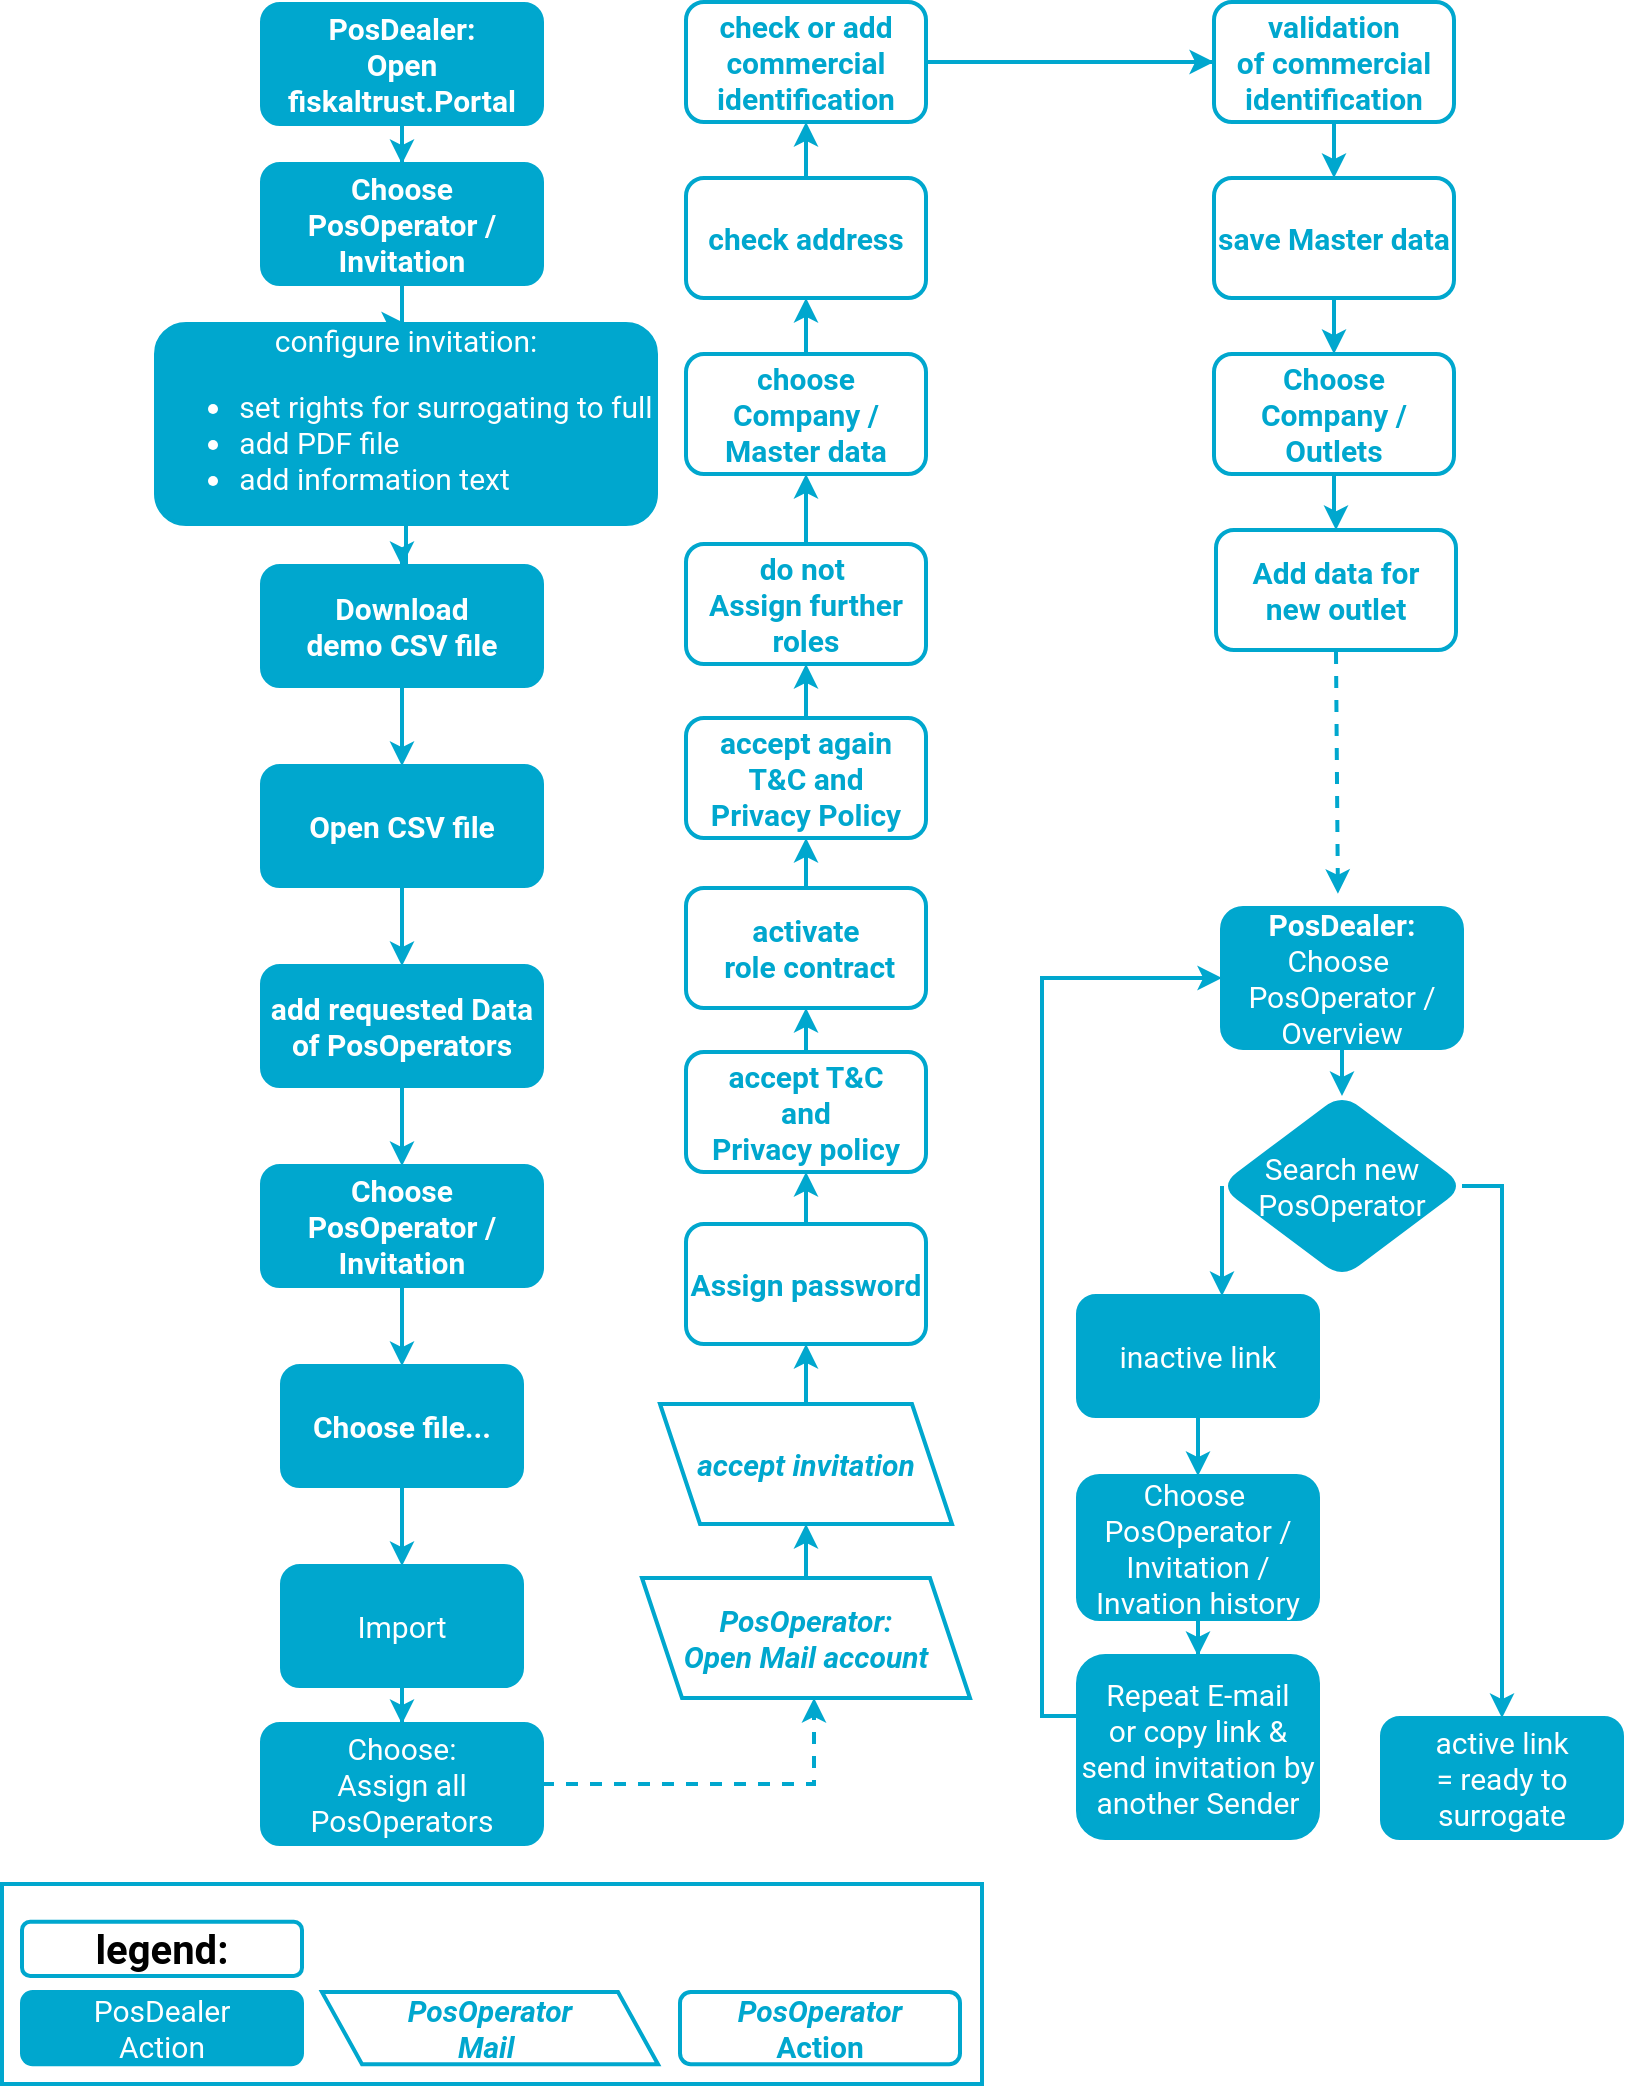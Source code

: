 <mxfile version="15.8.7" type="device"><diagram id="C5RBs43oDa-KdzZeNtuy" name="Page-1"><mxGraphModel dx="2996" dy="857" grid="1" gridSize="10" guides="1" tooltips="1" connect="1" arrows="1" fold="1" page="1" pageScale="1" pageWidth="827" pageHeight="1169" math="0" shadow="0"><root><mxCell id="WIyWlLk6GJQsqaUBKTNV-0"/><mxCell id="WIyWlLk6GJQsqaUBKTNV-1" parent="WIyWlLk6GJQsqaUBKTNV-0"/><mxCell id="v3fSg9JuTYm69rFWSCnm-49" value="" style="edgeStyle=orthogonalEdgeStyle;rounded=0;orthogonalLoop=1;jettySize=auto;html=1;fontFamily=Roboto;fontSize=24;fontColor=#00A7CE;strokeColor=#00A7CE;fontStyle=1;strokeWidth=2;" parent="WIyWlLk6GJQsqaUBKTNV-1" source="v3fSg9JuTYm69rFWSCnm-47" target="v3fSg9JuTYm69rFWSCnm-48" edge="1"><mxGeometry relative="1" as="geometry"/></mxCell><mxCell id="v3fSg9JuTYm69rFWSCnm-47" value="&lt;span style=&quot;&quot;&gt;PosDealer:&lt;/span&gt;&lt;br style=&quot;&quot;&gt;&lt;span style=&quot;&quot;&gt;Open fiskaltrust.Portal&lt;/span&gt;&lt;span style=&quot;font-size: 15px;&quot;&gt;&lt;br&gt;&lt;/span&gt;" style="whiteSpace=wrap;html=1;rounded=1;fontColor=#FFFFFF;strokeColor=#00A7CE;fillColor=#00A7CE;fontFamily=Roboto;fontSize=15;fontStyle=1;strokeWidth=2;" parent="WIyWlLk6GJQsqaUBKTNV-1" vertex="1"><mxGeometry x="-1520" y="120" width="140" height="60" as="geometry"/></mxCell><mxCell id="Mn3AqxcqX_a29lvz7Gvl-8" value="" style="edgeStyle=orthogonalEdgeStyle;rounded=0;orthogonalLoop=1;jettySize=auto;html=1;strokeColor=#00A7CE;fontStyle=1;strokeWidth=2;" parent="WIyWlLk6GJQsqaUBKTNV-1" source="v3fSg9JuTYm69rFWSCnm-48" target="v3fSg9JuTYm69rFWSCnm-77" edge="1"><mxGeometry relative="1" as="geometry"/></mxCell><mxCell id="v3fSg9JuTYm69rFWSCnm-48" value="Choose&lt;br&gt;PosOperator / Invitation" style="whiteSpace=wrap;html=1;rounded=1;fontFamily=Roboto;fontSize=15;fontColor=#FFFFFF;strokeColor=#00A7CE;fillColor=#00A7CE;fontStyle=1;strokeWidth=2;" parent="WIyWlLk6GJQsqaUBKTNV-1" vertex="1"><mxGeometry x="-1520" y="200" width="140" height="60" as="geometry"/></mxCell><mxCell id="v3fSg9JuTYm69rFWSCnm-53" value="" style="edgeStyle=orthogonalEdgeStyle;rounded=0;orthogonalLoop=1;jettySize=auto;html=1;fontFamily=Roboto;fontSize=24;fontColor=#00A7CE;strokeColor=#00A7CE;fontStyle=1;strokeWidth=2;" parent="WIyWlLk6GJQsqaUBKTNV-1" source="v3fSg9JuTYm69rFWSCnm-50" target="v3fSg9JuTYm69rFWSCnm-52" edge="1"><mxGeometry relative="1" as="geometry"/></mxCell><mxCell id="v3fSg9JuTYm69rFWSCnm-50" value="Download &lt;br&gt;demo CSV file" style="whiteSpace=wrap;html=1;rounded=1;fontFamily=Roboto;fontSize=15;fontColor=#FFFFFF;strokeColor=#00A7CE;fillColor=#00A7CE;fontStyle=1;strokeWidth=2;" parent="WIyWlLk6GJQsqaUBKTNV-1" vertex="1"><mxGeometry x="-1520" y="401" width="140" height="60" as="geometry"/></mxCell><mxCell id="v3fSg9JuTYm69rFWSCnm-55" value="" style="edgeStyle=orthogonalEdgeStyle;rounded=0;orthogonalLoop=1;jettySize=auto;html=1;fontFamily=Roboto;fontSize=24;fontColor=#00A7CE;strokeColor=#00A7CE;fontStyle=1;strokeWidth=2;" parent="WIyWlLk6GJQsqaUBKTNV-1" source="v3fSg9JuTYm69rFWSCnm-52" target="v3fSg9JuTYm69rFWSCnm-54" edge="1"><mxGeometry relative="1" as="geometry"/></mxCell><mxCell id="v3fSg9JuTYm69rFWSCnm-52" value="Open CSV file" style="whiteSpace=wrap;html=1;rounded=1;fontColor=#FFFFFF;strokeColor=#00A7CE;fillColor=#00A7CE;fontFamily=Roboto;fontSize=15;fontStyle=1;strokeWidth=2;" parent="WIyWlLk6GJQsqaUBKTNV-1" vertex="1"><mxGeometry x="-1520" y="501" width="140" height="60" as="geometry"/></mxCell><mxCell id="Mn3AqxcqX_a29lvz7Gvl-13" value="" style="edgeStyle=orthogonalEdgeStyle;rounded=0;orthogonalLoop=1;jettySize=auto;html=1;strokeColor=#00A7CE;fontStyle=1;strokeWidth=2;" parent="WIyWlLk6GJQsqaUBKTNV-1" source="v3fSg9JuTYm69rFWSCnm-54" target="v3fSg9JuTYm69rFWSCnm-65" edge="1"><mxGeometry relative="1" as="geometry"/></mxCell><mxCell id="v3fSg9JuTYm69rFWSCnm-54" value="add requested Data of PosOperators" style="whiteSpace=wrap;html=1;rounded=1;fontColor=#FFFFFF;strokeColor=#00A7CE;fillColor=#00A7CE;fontFamily=Roboto;fontSize=15;fontStyle=1;strokeWidth=2;" parent="WIyWlLk6GJQsqaUBKTNV-1" vertex="1"><mxGeometry x="-1520" y="601" width="140" height="60" as="geometry"/></mxCell><mxCell id="v3fSg9JuTYm69rFWSCnm-68" value="" style="edgeStyle=orthogonalEdgeStyle;rounded=0;orthogonalLoop=1;jettySize=auto;html=1;fontFamily=Roboto;fontSize=24;fontColor=#00A7CE;strokeColor=#00A7CE;fontStyle=1;strokeWidth=2;" parent="WIyWlLk6GJQsqaUBKTNV-1" source="v3fSg9JuTYm69rFWSCnm-65" target="v3fSg9JuTYm69rFWSCnm-67" edge="1"><mxGeometry relative="1" as="geometry"/></mxCell><mxCell id="v3fSg9JuTYm69rFWSCnm-65" value="Choose&lt;br&gt;PosOperator / Invitation" style="whiteSpace=wrap;html=1;rounded=1;fontFamily=Roboto;fontSize=15;fontColor=#FFFFFF;strokeColor=#00A7CE;fillColor=#00A7CE;fontStyle=1;strokeWidth=2;" parent="WIyWlLk6GJQsqaUBKTNV-1" vertex="1"><mxGeometry x="-1520" y="701" width="140" height="60" as="geometry"/></mxCell><mxCell id="v3fSg9JuTYm69rFWSCnm-70" value="" style="edgeStyle=orthogonalEdgeStyle;rounded=0;orthogonalLoop=1;jettySize=auto;html=1;fontFamily=Roboto;fontSize=24;fontColor=#00A7CE;strokeColor=#00A7CE;strokeWidth=2;" parent="WIyWlLk6GJQsqaUBKTNV-1" source="v3fSg9JuTYm69rFWSCnm-67" target="v3fSg9JuTYm69rFWSCnm-69" edge="1"><mxGeometry relative="1" as="geometry"/></mxCell><mxCell id="v3fSg9JuTYm69rFWSCnm-67" value="Choose file..." style="whiteSpace=wrap;html=1;rounded=1;fontFamily=Roboto;fontSize=15;fontColor=#FFFFFF;strokeColor=#00A7CE;fillColor=#00A7CE;fontStyle=1;strokeWidth=2;" parent="WIyWlLk6GJQsqaUBKTNV-1" vertex="1"><mxGeometry x="-1510" y="801" width="120" height="60" as="geometry"/></mxCell><mxCell id="Mn3AqxcqX_a29lvz7Gvl-87" value="" style="edgeStyle=orthogonalEdgeStyle;rounded=0;orthogonalLoop=1;jettySize=auto;html=1;fontColor=#00A7CE;strokeColor=#00A7CE;strokeWidth=2;" parent="WIyWlLk6GJQsqaUBKTNV-1" source="v3fSg9JuTYm69rFWSCnm-69" target="v3fSg9JuTYm69rFWSCnm-89" edge="1"><mxGeometry relative="1" as="geometry"/></mxCell><mxCell id="v3fSg9JuTYm69rFWSCnm-69" value="Import" style="whiteSpace=wrap;html=1;rounded=1;fontFamily=Roboto;fontSize=15;fontColor=#FFFFFF;strokeColor=#00A7CE;fillColor=#00A7CE;strokeWidth=2;" parent="WIyWlLk6GJQsqaUBKTNV-1" vertex="1"><mxGeometry x="-1510" y="901" width="120" height="60" as="geometry"/></mxCell><mxCell id="Mn3AqxcqX_a29lvz7Gvl-12" value="" style="edgeStyle=orthogonalEdgeStyle;rounded=0;orthogonalLoop=1;jettySize=auto;html=1;strokeColor=#00A7CE;fontStyle=1;strokeWidth=2;" parent="WIyWlLk6GJQsqaUBKTNV-1" source="v3fSg9JuTYm69rFWSCnm-77" target="v3fSg9JuTYm69rFWSCnm-50" edge="1"><mxGeometry relative="1" as="geometry"/></mxCell><mxCell id="v3fSg9JuTYm69rFWSCnm-77" value="configure invitation:&lt;br&gt;&lt;ul&gt;&lt;li style=&quot;text-align: left&quot;&gt;set rights for surrogating to full&lt;/li&gt;&lt;li style=&quot;text-align: left&quot;&gt;add PDF file&lt;/li&gt;&lt;li style=&quot;text-align: left&quot;&gt;add information&amp;nbsp;text&lt;/li&gt;&lt;/ul&gt;" style="whiteSpace=wrap;html=1;rounded=1;fontFamily=Roboto;fontSize=15;fontColor=#FFFFFF;strokeColor=#00A7CE;fillColor=#00A7CE;strokeWidth=2;" parent="WIyWlLk6GJQsqaUBKTNV-1" vertex="1"><mxGeometry x="-1573" y="280" width="250" height="100" as="geometry"/></mxCell><mxCell id="v3fSg9JuTYm69rFWSCnm-101" value="" style="edgeStyle=orthogonalEdgeStyle;rounded=0;orthogonalLoop=1;jettySize=auto;html=1;fontFamily=Roboto;fontSize=24;fontColor=#00A7CE;strokeColor=#00A7CE;strokeWidth=2;" parent="WIyWlLk6GJQsqaUBKTNV-1" source="v3fSg9JuTYm69rFWSCnm-98" target="v3fSg9JuTYm69rFWSCnm-100" edge="1"><mxGeometry relative="1" as="geometry"/></mxCell><mxCell id="v3fSg9JuTYm69rFWSCnm-98" value="accept invitation" style="shape=parallelogram;perimeter=parallelogramPerimeter;whiteSpace=wrap;html=1;fixedSize=1;labelBackgroundColor=#;fontFamily=Roboto;fontSize=15;fontColor=#00A7CE;strokeColor=#00A7CE;fillColor=none;fontStyle=3;flipV=1;strokeWidth=2;" parent="WIyWlLk6GJQsqaUBKTNV-1" vertex="1"><mxGeometry x="-1321" y="820" width="146" height="60" as="geometry"/></mxCell><mxCell id="v3fSg9JuTYm69rFWSCnm-103" value="" style="edgeStyle=orthogonalEdgeStyle;rounded=0;orthogonalLoop=1;jettySize=auto;html=1;fontFamily=Roboto;fontSize=24;fontColor=#00A7CE;strokeColor=#00A7CE;strokeWidth=2;" parent="WIyWlLk6GJQsqaUBKTNV-1" source="v3fSg9JuTYm69rFWSCnm-100" target="v3fSg9JuTYm69rFWSCnm-102" edge="1"><mxGeometry relative="1" as="geometry"/></mxCell><mxCell id="v3fSg9JuTYm69rFWSCnm-100" value="Assign password" style="whiteSpace=wrap;html=1;rounded=1;fontFamily=Roboto;fontSize=15;fontColor=#00A7CE;fontStyle=1;strokeColor=#00A7CE;flipV=1;strokeWidth=2;" parent="WIyWlLk6GJQsqaUBKTNV-1" vertex="1"><mxGeometry x="-1308" y="730" width="120" height="60" as="geometry"/></mxCell><mxCell id="z2bu3mqi8o8vtRumku9h-1" value="" style="edgeStyle=orthogonalEdgeStyle;rounded=0;orthogonalLoop=1;jettySize=auto;html=1;strokeColor=#00A7CE;strokeWidth=2;" parent="WIyWlLk6GJQsqaUBKTNV-1" source="v3fSg9JuTYm69rFWSCnm-102" target="z2bu3mqi8o8vtRumku9h-0" edge="1"><mxGeometry relative="1" as="geometry"/></mxCell><mxCell id="v3fSg9JuTYm69rFWSCnm-102" value="accept T&amp;amp;C&lt;br&gt;and &lt;br&gt;Privacy policy" style="whiteSpace=wrap;html=1;rounded=1;fontFamily=Roboto;fontSize=15;fontColor=#00A7CE;fontStyle=1;strokeColor=#00A7CE;flipV=1;strokeWidth=2;" parent="WIyWlLk6GJQsqaUBKTNV-1" vertex="1"><mxGeometry x="-1308" y="644" width="120" height="60" as="geometry"/></mxCell><mxCell id="puUZkzGOgNQU4tXlGvYH-34" value="" style="edgeStyle=orthogonalEdgeStyle;rounded=0;orthogonalLoop=1;jettySize=auto;html=1;strokeColor=#00A7CE;strokeWidth=2;" parent="WIyWlLk6GJQsqaUBKTNV-1" source="v3fSg9JuTYm69rFWSCnm-104" target="puUZkzGOgNQU4tXlGvYH-23" edge="1"><mxGeometry relative="1" as="geometry"/></mxCell><mxCell id="v3fSg9JuTYm69rFWSCnm-104" value="choose &lt;br&gt;Company / Master data" style="whiteSpace=wrap;html=1;rounded=1;fontFamily=Roboto;fontSize=15;fontColor=#00A7CE;fontStyle=1;strokeColor=#00A7CE;flipV=1;strokeWidth=2;" parent="WIyWlLk6GJQsqaUBKTNV-1" vertex="1"><mxGeometry x="-1308" y="295" width="120" height="60" as="geometry"/></mxCell><mxCell id="Mn3AqxcqX_a29lvz7Gvl-58" value="" style="edgeStyle=orthogonalEdgeStyle;rounded=0;orthogonalLoop=1;jettySize=auto;html=1;fontColor=#00A7CE;strokeColor=#00A7CE;strokeWidth=2;" parent="WIyWlLk6GJQsqaUBKTNV-1" source="v3fSg9JuTYm69rFWSCnm-108" target="Mn3AqxcqX_a29lvz7Gvl-57" edge="1"><mxGeometry relative="1" as="geometry"/></mxCell><mxCell id="v3fSg9JuTYm69rFWSCnm-108" value="check or add commercial identification" style="whiteSpace=wrap;html=1;rounded=1;fontFamily=Roboto;fontSize=15;fontColor=#00A7CE;fontStyle=1;strokeColor=#00A7CE;strokeWidth=2;flipV=1;" parent="WIyWlLk6GJQsqaUBKTNV-1" vertex="1"><mxGeometry x="-1308" y="119" width="120" height="60" as="geometry"/></mxCell><mxCell id="v3fSg9JuTYm69rFWSCnm-120" value="" style="edgeStyle=orthogonalEdgeStyle;rounded=0;orthogonalLoop=1;jettySize=auto;html=1;fontFamily=Roboto;fontSize=15;fontColor=#00A7CE;strokeColor=#00A7CE;strokeWidth=2;dashed=1;" parent="WIyWlLk6GJQsqaUBKTNV-1" source="v3fSg9JuTYm69rFWSCnm-89" target="puUZkzGOgNQU4tXlGvYH-32" edge="1"><mxGeometry relative="1" as="geometry"><mxPoint x="-1220" y="1000" as="targetPoint"/><Array as="points"><mxPoint x="-1244" y="1010"/></Array></mxGeometry></mxCell><mxCell id="z2bu3mqi8o8vtRumku9h-3" value="" style="edgeStyle=orthogonalEdgeStyle;rounded=0;orthogonalLoop=1;jettySize=auto;html=1;fontColor=#00A7CE;strokeColor=#00A7CE;strokeWidth=2;" parent="WIyWlLk6GJQsqaUBKTNV-1" source="z2bu3mqi8o8vtRumku9h-0" target="z2bu3mqi8o8vtRumku9h-2" edge="1"><mxGeometry relative="1" as="geometry"/></mxCell><mxCell id="z2bu3mqi8o8vtRumku9h-0" value="&lt;span&gt;activate&lt;br&gt;&amp;nbsp;role contract&lt;/span&gt;" style="whiteSpace=wrap;html=1;rounded=1;fontFamily=Roboto;fontSize=15;fontColor=#00A7CE;fontStyle=1;strokeColor=#00A7CE;flipV=1;strokeWidth=2;" parent="WIyWlLk6GJQsqaUBKTNV-1" vertex="1"><mxGeometry x="-1308" y="562" width="120" height="60" as="geometry"/></mxCell><mxCell id="z2bu3mqi8o8vtRumku9h-6" value="" style="edgeStyle=orthogonalEdgeStyle;rounded=0;orthogonalLoop=1;jettySize=auto;html=1;fontColor=#00A7CE;strokeColor=#00A7CE;strokeWidth=2;" parent="WIyWlLk6GJQsqaUBKTNV-1" source="z2bu3mqi8o8vtRumku9h-2" target="z2bu3mqi8o8vtRumku9h-5" edge="1"><mxGeometry relative="1" as="geometry"/></mxCell><mxCell id="z2bu3mqi8o8vtRumku9h-2" value="&lt;span&gt;accept again&lt;br&gt;T&amp;amp;C&amp;nbsp;&lt;/span&gt;&lt;span&gt;and &lt;br&gt;Privacy Policy&lt;/span&gt;" style="whiteSpace=wrap;html=1;rounded=1;fontFamily=Roboto;fontSize=15;fontColor=#00A7CE;fontStyle=1;strokeColor=#00A7CE;flipV=1;strokeWidth=2;" parent="WIyWlLk6GJQsqaUBKTNV-1" vertex="1"><mxGeometry x="-1308" y="477" width="120" height="60" as="geometry"/></mxCell><mxCell id="puUZkzGOgNQU4tXlGvYH-30" value="" style="edgeStyle=orthogonalEdgeStyle;rounded=0;orthogonalLoop=1;jettySize=auto;html=1;strokeColor=#00A7CE;strokeWidth=2;" parent="WIyWlLk6GJQsqaUBKTNV-1" source="z2bu3mqi8o8vtRumku9h-5" target="v3fSg9JuTYm69rFWSCnm-104" edge="1"><mxGeometry relative="1" as="geometry"/></mxCell><mxCell id="z2bu3mqi8o8vtRumku9h-5" value="&lt;h4&gt;do not&amp;nbsp;&lt;br&gt;Assign further roles&lt;/h4&gt;" style="whiteSpace=wrap;html=1;rounded=1;fontFamily=Roboto;fontSize=15;fontColor=#00A7CE;fontStyle=1;strokeColor=#00A7CE;flipV=1;strokeWidth=2;" parent="WIyWlLk6GJQsqaUBKTNV-1" vertex="1"><mxGeometry x="-1308" y="390" width="120" height="60" as="geometry"/></mxCell><mxCell id="puUZkzGOgNQU4tXlGvYH-8" value="" style="edgeStyle=orthogonalEdgeStyle;rounded=0;orthogonalLoop=1;jettySize=auto;html=1;strokeColor=#00A7CE;strokeWidth=2;" parent="WIyWlLk6GJQsqaUBKTNV-1" source="Mn3AqxcqX_a29lvz7Gvl-14" target="puUZkzGOgNQU4tXlGvYH-7" edge="1"><mxGeometry relative="1" as="geometry"/></mxCell><mxCell id="Mn3AqxcqX_a29lvz7Gvl-14" value="save Master data" style="whiteSpace=wrap;html=1;rounded=1;fontFamily=Roboto;fontSize=15;fontColor=#00A7CE;fontStyle=1;strokeColor=#00A7CE;strokeWidth=2;" parent="WIyWlLk6GJQsqaUBKTNV-1" vertex="1"><mxGeometry x="-1044" y="207" width="120" height="60" as="geometry"/></mxCell><mxCell id="Mn3AqxcqX_a29lvz7Gvl-69" value="" style="edgeStyle=orthogonalEdgeStyle;rounded=0;orthogonalLoop=1;jettySize=auto;html=1;fontColor=#00A7CE;strokeColor=#00A7CE;strokeWidth=2;entryX=0.5;entryY=0;entryDx=0;entryDy=0;" parent="WIyWlLk6GJQsqaUBKTNV-1" source="Mn3AqxcqX_a29lvz7Gvl-57" target="Mn3AqxcqX_a29lvz7Gvl-14" edge="1"><mxGeometry relative="1" as="geometry"><mxPoint x="-974" y="305" as="targetPoint"/></mxGeometry></mxCell><mxCell id="Mn3AqxcqX_a29lvz7Gvl-57" value="validation&lt;br&gt;of commercial identification" style="whiteSpace=wrap;html=1;rounded=1;fontFamily=Roboto;fontSize=15;fontColor=#00A7CE;fontStyle=1;strokeColor=#00A7CE;strokeWidth=2;" parent="WIyWlLk6GJQsqaUBKTNV-1" vertex="1"><mxGeometry x="-1044" y="119" width="120" height="60" as="geometry"/></mxCell><mxCell id="Mn3AqxcqX_a29lvz7Gvl-68" value="" style="edgeStyle=orthogonalEdgeStyle;rounded=0;orthogonalLoop=1;jettySize=auto;html=1;fontFamily=Roboto;fontSize=24;fontColor=#00A7CE;strokeColor=#00A7CE;endArrow=none;strokeWidth=2;" parent="WIyWlLk6GJQsqaUBKTNV-1" source="v3fSg9JuTYm69rFWSCnm-108" target="Mn3AqxcqX_a29lvz7Gvl-57" edge="1"><mxGeometry relative="1" as="geometry"><mxPoint x="-974" y="470" as="sourcePoint"/><mxPoint x="-974" y="599.0" as="targetPoint"/></mxGeometry></mxCell><mxCell id="Mn3AqxcqX_a29lvz7Gvl-74" value="" style="edgeStyle=orthogonalEdgeStyle;rounded=0;orthogonalLoop=1;jettySize=auto;html=1;fontColor=#00A7CE;strokeColor=#00A7CE;strokeWidth=2;" parent="WIyWlLk6GJQsqaUBKTNV-1" source="Mn3AqxcqX_a29lvz7Gvl-71" target="Mn3AqxcqX_a29lvz7Gvl-73" edge="1"><mxGeometry relative="1" as="geometry"/></mxCell><mxCell id="Mn3AqxcqX_a29lvz7Gvl-71" value="&lt;span style=&quot;font-weight: 700&quot;&gt;PosDealer:&lt;br&gt;&lt;/span&gt;Choose&amp;nbsp;&lt;br&gt;PosOperator / Overview" style="whiteSpace=wrap;html=1;rounded=1;fontFamily=Roboto;fontSize=15;fontColor=#FFFFFF;strokeColor=#00A7CE;fillColor=#00A7CE;strokeWidth=2;" parent="WIyWlLk6GJQsqaUBKTNV-1" vertex="1"><mxGeometry x="-1040" y="572" width="120" height="70" as="geometry"/></mxCell><mxCell id="Mn3AqxcqX_a29lvz7Gvl-80" value="" style="edgeStyle=orthogonalEdgeStyle;rounded=0;orthogonalLoop=1;jettySize=auto;html=1;fontColor=#00A7CE;strokeColor=#00A7CE;strokeWidth=2;startArrow=none;exitX=0;exitY=0.5;exitDx=0;exitDy=0;" parent="WIyWlLk6GJQsqaUBKTNV-1" source="Mn3AqxcqX_a29lvz7Gvl-73" target="Mn3AqxcqX_a29lvz7Gvl-79" edge="1"><mxGeometry relative="1" as="geometry"><mxPoint x="-980" y="757" as="sourcePoint"/><Array as="points"><mxPoint x="-1040" y="797"/></Array></mxGeometry></mxCell><mxCell id="Mn3AqxcqX_a29lvz7Gvl-93" style="edgeStyle=orthogonalEdgeStyle;rounded=0;orthogonalLoop=1;jettySize=auto;html=1;exitX=1;exitY=0.5;exitDx=0;exitDy=0;entryX=0.5;entryY=0;entryDx=0;entryDy=0;fontColor=#00A7CE;strokeColor=#00A7CE;strokeWidth=2;" parent="WIyWlLk6GJQsqaUBKTNV-1" source="Mn3AqxcqX_a29lvz7Gvl-73" target="Mn3AqxcqX_a29lvz7Gvl-77" edge="1"><mxGeometry relative="1" as="geometry"><mxPoint x="-894" y="994.66" as="targetPoint"/></mxGeometry></mxCell><mxCell id="Mn3AqxcqX_a29lvz7Gvl-73" value="Search new PosOperator" style="rhombus;whiteSpace=wrap;html=1;rounded=1;fontFamily=Roboto;fontSize=15;fontColor=#FFFFFF;strokeColor=#00A7CE;fillColor=#00A7CE;strokeWidth=2;" parent="WIyWlLk6GJQsqaUBKTNV-1" vertex="1"><mxGeometry x="-1040" y="666" width="120" height="90" as="geometry"/></mxCell><mxCell id="Mn3AqxcqX_a29lvz7Gvl-82" value="" style="edgeStyle=orthogonalEdgeStyle;rounded=0;orthogonalLoop=1;jettySize=auto;html=1;fontColor=#00A7CE;strokeColor=#00A7CE;strokeWidth=2;" parent="WIyWlLk6GJQsqaUBKTNV-1" source="Mn3AqxcqX_a29lvz7Gvl-79" target="Mn3AqxcqX_a29lvz7Gvl-81" edge="1"><mxGeometry relative="1" as="geometry"/></mxCell><mxCell id="Mn3AqxcqX_a29lvz7Gvl-79" value="inactive link" style="whiteSpace=wrap;html=1;rounded=1;fontFamily=Roboto;fontSize=15;fontColor=#FFFFFF;strokeColor=#00A7CE;fillColor=#00A7CE;strokeWidth=2;" parent="WIyWlLk6GJQsqaUBKTNV-1" vertex="1"><mxGeometry x="-1112" y="766" width="120" height="60" as="geometry"/></mxCell><mxCell id="Mn3AqxcqX_a29lvz7Gvl-84" value="" style="edgeStyle=orthogonalEdgeStyle;rounded=0;orthogonalLoop=1;jettySize=auto;html=1;fontColor=#00A7CE;strokeColor=#00A7CE;strokeWidth=2;" parent="WIyWlLk6GJQsqaUBKTNV-1" source="Mn3AqxcqX_a29lvz7Gvl-81" target="Mn3AqxcqX_a29lvz7Gvl-83" edge="1"><mxGeometry relative="1" as="geometry"/></mxCell><mxCell id="Mn3AqxcqX_a29lvz7Gvl-81" value="Choose&amp;nbsp;&lt;br&gt;PosOperator / Invitation / Invation history" style="whiteSpace=wrap;html=1;rounded=1;fontFamily=Roboto;fontSize=15;fontColor=#FFFFFF;strokeColor=#00A7CE;fillColor=#00A7CE;strokeWidth=2;" parent="WIyWlLk6GJQsqaUBKTNV-1" vertex="1"><mxGeometry x="-1112" y="856" width="120" height="71.5" as="geometry"/></mxCell><mxCell id="Mn3AqxcqX_a29lvz7Gvl-85" value="" style="edgeStyle=orthogonalEdgeStyle;rounded=0;orthogonalLoop=1;jettySize=auto;html=1;fontColor=#00A7CE;strokeColor=#00A7CE;strokeWidth=2;exitX=0;exitY=0.5;exitDx=0;exitDy=0;entryX=0;entryY=0.5;entryDx=0;entryDy=0;" parent="WIyWlLk6GJQsqaUBKTNV-1" source="Mn3AqxcqX_a29lvz7Gvl-83" target="Mn3AqxcqX_a29lvz7Gvl-71" edge="1"><mxGeometry relative="1" as="geometry"><mxPoint x="-1040" y="572" as="targetPoint"/><Array as="points"><mxPoint x="-1112" y="976"/><mxPoint x="-1130" y="976"/><mxPoint x="-1130" y="607"/></Array></mxGeometry></mxCell><mxCell id="Mn3AqxcqX_a29lvz7Gvl-83" value="Repeat E-mail&lt;br&gt;or copy link &amp;amp; send invitation by another Sender" style="whiteSpace=wrap;html=1;rounded=1;fontFamily=Roboto;fontSize=15;fontColor=#FFFFFF;strokeColor=#00A7CE;fillColor=#00A7CE;strokeWidth=2;" parent="WIyWlLk6GJQsqaUBKTNV-1" vertex="1"><mxGeometry x="-1112" y="946" width="120" height="91" as="geometry"/></mxCell><mxCell id="v3fSg9JuTYm69rFWSCnm-89" value="Choose:&lt;br&gt;Assign all PosOperators" style="whiteSpace=wrap;html=1;rounded=1;fontFamily=Roboto;fontSize=15;fontColor=#FFFFFF;strokeColor=#00A7CE;fillColor=#00A7CE;flipV=1;strokeWidth=2;" parent="WIyWlLk6GJQsqaUBKTNV-1" vertex="1"><mxGeometry x="-1520" y="980" width="140" height="60" as="geometry"/></mxCell><mxCell id="Mn3AqxcqX_a29lvz7Gvl-77" value="active link&lt;br&gt;= ready to surrogate" style="whiteSpace=wrap;html=1;rounded=1;fontFamily=Roboto;fontSize=15;fontColor=#FFFFFF;strokeColor=#00A7CE;fillColor=#00A7CE;strokeWidth=2;" parent="WIyWlLk6GJQsqaUBKTNV-1" vertex="1"><mxGeometry x="-960" y="977" width="120" height="60" as="geometry"/></mxCell><mxCell id="puUZkzGOgNQU4tXlGvYH-10" value="" style="edgeStyle=orthogonalEdgeStyle;rounded=0;orthogonalLoop=1;jettySize=auto;html=1;strokeColor=#00A7CE;strokeWidth=2;" parent="WIyWlLk6GJQsqaUBKTNV-1" source="puUZkzGOgNQU4tXlGvYH-7" target="puUZkzGOgNQU4tXlGvYH-9" edge="1"><mxGeometry relative="1" as="geometry"/></mxCell><mxCell id="puUZkzGOgNQU4tXlGvYH-7" value="Choose Company / Outlets" style="whiteSpace=wrap;html=1;rounded=1;fontFamily=Roboto;fontSize=15;fontColor=#00A7CE;fontStyle=1;strokeColor=#00A7CE;strokeWidth=2;" parent="WIyWlLk6GJQsqaUBKTNV-1" vertex="1"><mxGeometry x="-1044" y="295" width="120" height="60" as="geometry"/></mxCell><mxCell id="puUZkzGOgNQU4tXlGvYH-11" value="" style="edgeStyle=orthogonalEdgeStyle;rounded=0;orthogonalLoop=1;jettySize=auto;html=1;strokeColor=#00A7CE;strokeWidth=2;dashed=1;entryX=0.483;entryY=-0.101;entryDx=0;entryDy=0;entryPerimeter=0;" parent="WIyWlLk6GJQsqaUBKTNV-1" target="Mn3AqxcqX_a29lvz7Gvl-71" edge="1"><mxGeometry relative="1" as="geometry"><mxPoint x="-983" y="444" as="sourcePoint"/><mxPoint x="-920" y="510" as="targetPoint"/></mxGeometry></mxCell><mxCell id="puUZkzGOgNQU4tXlGvYH-9" value="Add data for&lt;br&gt;new outlet" style="whiteSpace=wrap;html=1;rounded=1;fontFamily=Roboto;fontSize=15;fontColor=#00A7CE;fontStyle=1;strokeColor=#00A7CE;strokeWidth=2;" parent="WIyWlLk6GJQsqaUBKTNV-1" vertex="1"><mxGeometry x="-1043" y="383" width="120" height="60" as="geometry"/></mxCell><mxCell id="puUZkzGOgNQU4tXlGvYH-15" value="" style="group" parent="WIyWlLk6GJQsqaUBKTNV-1" vertex="1" connectable="0"><mxGeometry x="-1650" y="1060" width="490" height="100" as="geometry"/></mxCell><mxCell id="puUZkzGOgNQU4tXlGvYH-14" value="" style="rounded=0;whiteSpace=wrap;html=1;fillColor=none;strokeWidth=2;strokeColor=#00A7CE;" parent="puUZkzGOgNQU4tXlGvYH-15" vertex="1"><mxGeometry width="490" height="100" as="geometry"/></mxCell><mxCell id="IYAoJOKdn83r9KTahc1d-2" value="&lt;span style=&quot;font-size: 15px&quot;&gt;PosDealer&lt;br&gt;Action&lt;/span&gt;" style="whiteSpace=wrap;html=1;rounded=1;fontFamily=Roboto;fontSize=15;fontColor=#FFFFFF;strokeColor=#00A7CE;fillColor=#00A7CE;strokeWidth=2;" parent="puUZkzGOgNQU4tXlGvYH-15" vertex="1"><mxGeometry x="10" y="54.054" width="140" height="36.036" as="geometry"/></mxCell><mxCell id="7WPWCjTyQTvX53i9UemI-17" value="&lt;i&gt;PosOperator&lt;br&gt;&lt;/i&gt;Action" style="whiteSpace=wrap;html=1;rounded=1;fontFamily=Roboto;fontStyle=1;fontSize=15;fontColor=#00A7CE;strokeColor=#00A7CE;strokeWidth=2;" parent="puUZkzGOgNQU4tXlGvYH-15" vertex="1"><mxGeometry x="339" y="54.054" width="140" height="36.036" as="geometry"/></mxCell><mxCell id="7WPWCjTyQTvX53i9UemI-45" value="&lt;font style=&quot;font-size: 20px&quot;&gt;legend:&lt;/font&gt;" style="whiteSpace=wrap;html=1;rounded=1;fontFamily=Roboto;fontStyle=1;fontSize=15;strokeWidth=2;strokeColor=#00A7CE;" parent="puUZkzGOgNQU4tXlGvYH-15" vertex="1"><mxGeometry x="10" y="18.919" width="140" height="27.027" as="geometry"/></mxCell><mxCell id="v3fSg9JuTYm69rFWSCnm-176" value="PosOperator&lt;br&gt;Mail&amp;nbsp;" style="shape=parallelogram;perimeter=parallelogramPerimeter;whiteSpace=wrap;html=1;fixedSize=1;labelBackgroundColor=#;fontFamily=Roboto;fontSize=15;fontColor=#00A7CE;strokeColor=#00A7CE;fillColor=none;fontStyle=3;flipV=1;strokeWidth=2;" parent="puUZkzGOgNQU4tXlGvYH-15" vertex="1"><mxGeometry x="160" y="54.054" width="168" height="36.036" as="geometry"/></mxCell><mxCell id="puUZkzGOgNQU4tXlGvYH-37" value="" style="edgeStyle=orthogonalEdgeStyle;rounded=0;orthogonalLoop=1;jettySize=auto;html=1;strokeColor=#00A7CE;strokeWidth=2;" parent="WIyWlLk6GJQsqaUBKTNV-1" source="puUZkzGOgNQU4tXlGvYH-23" target="v3fSg9JuTYm69rFWSCnm-108" edge="1"><mxGeometry relative="1" as="geometry"/></mxCell><mxCell id="puUZkzGOgNQU4tXlGvYH-23" value="check address" style="whiteSpace=wrap;html=1;rounded=1;fontFamily=Roboto;fontSize=15;fontColor=#00A7CE;fontStyle=1;strokeColor=#00A7CE;strokeWidth=2;flipV=1;" parent="WIyWlLk6GJQsqaUBKTNV-1" vertex="1"><mxGeometry x="-1308" y="207" width="120" height="60" as="geometry"/></mxCell><mxCell id="puUZkzGOgNQU4tXlGvYH-36" value="" style="edgeStyle=orthogonalEdgeStyle;rounded=0;orthogonalLoop=1;jettySize=auto;html=1;strokeColor=#00A7CE;strokeWidth=2;" parent="WIyWlLk6GJQsqaUBKTNV-1" source="puUZkzGOgNQU4tXlGvYH-32" target="v3fSg9JuTYm69rFWSCnm-98" edge="1"><mxGeometry relative="1" as="geometry"/></mxCell><mxCell id="puUZkzGOgNQU4tXlGvYH-32" value="PosOperator:&lt;br&gt;Open Mail account" style="shape=parallelogram;perimeter=parallelogramPerimeter;whiteSpace=wrap;html=1;fixedSize=1;labelBackgroundColor=#;fontFamily=Roboto;fontSize=15;fontColor=#00A7CE;strokeColor=#00A7CE;fillColor=none;fontStyle=3;flipV=1;strokeWidth=2;" parent="WIyWlLk6GJQsqaUBKTNV-1" vertex="1"><mxGeometry x="-1330" y="907" width="164" height="60" as="geometry"/></mxCell></root></mxGraphModel></diagram></mxfile>
